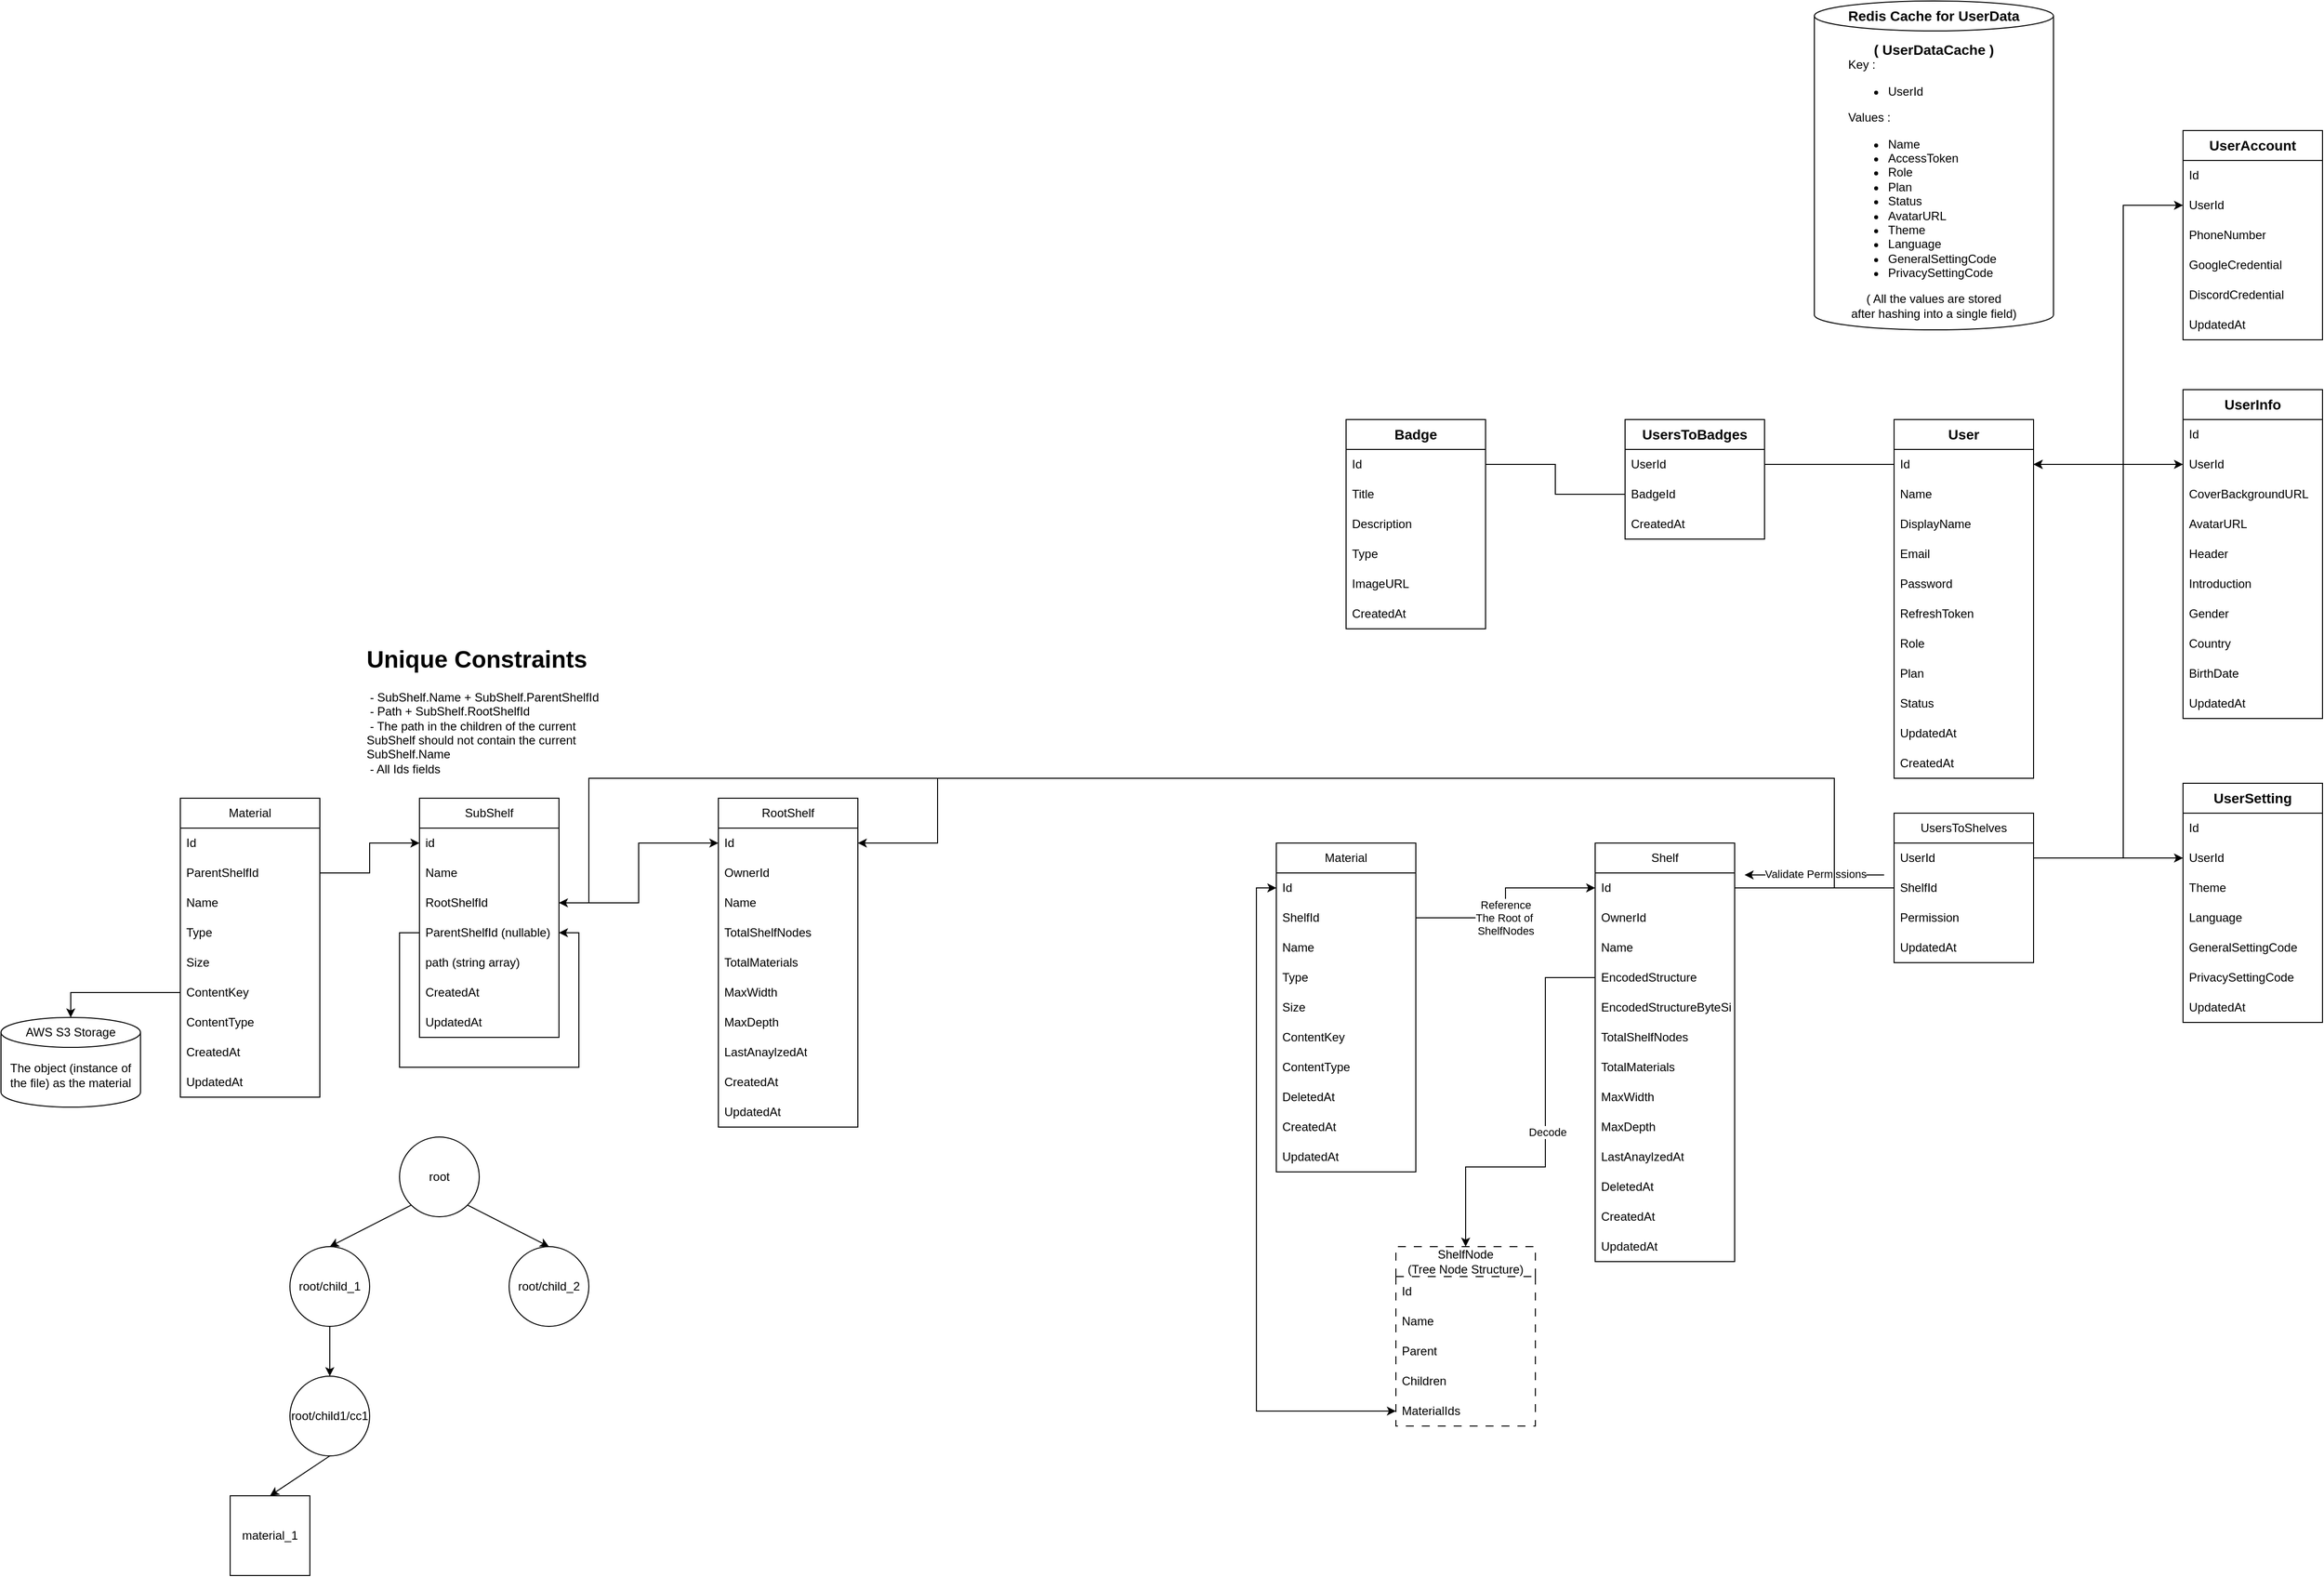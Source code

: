 <mxfile version="28.1.2">
  <diagram id="C5RBs43oDa-KdzZeNtuy" name="Page-1">
    <mxGraphModel dx="4304" dy="2204" grid="1" gridSize="10" guides="1" tooltips="1" connect="1" arrows="1" fold="1" page="1" pageScale="1" pageWidth="827" pageHeight="1169" math="0" shadow="0">
      <root>
        <mxCell id="WIyWlLk6GJQsqaUBKTNV-0" />
        <mxCell id="WIyWlLk6GJQsqaUBKTNV-1" parent="WIyWlLk6GJQsqaUBKTNV-0" />
        <mxCell id="gXKykK57GpOXSGGJXRrm-0" value="&lt;font style=&quot;font-size: 14px;&quot;&gt;&lt;b&gt;User&lt;/b&gt;&lt;/font&gt;" style="swimlane;fontStyle=0;childLayout=stackLayout;horizontal=1;startSize=30;horizontalStack=0;resizeParent=1;resizeParentMax=0;resizeLast=0;collapsible=1;marginBottom=0;whiteSpace=wrap;html=1;" parent="WIyWlLk6GJQsqaUBKTNV-1" vertex="1">
          <mxGeometry x="210" y="190" width="140" height="360" as="geometry" />
        </mxCell>
        <mxCell id="gXKykK57GpOXSGGJXRrm-1" value="Id" style="text;strokeColor=none;fillColor=none;align=left;verticalAlign=middle;spacingLeft=4;spacingRight=4;overflow=hidden;points=[[0,0.5],[1,0.5]];portConstraint=eastwest;rotatable=0;whiteSpace=wrap;html=1;" parent="gXKykK57GpOXSGGJXRrm-0" vertex="1">
          <mxGeometry y="30" width="140" height="30" as="geometry" />
        </mxCell>
        <mxCell id="gXKykK57GpOXSGGJXRrm-2" value="Name" style="text;strokeColor=none;fillColor=none;align=left;verticalAlign=middle;spacingLeft=4;spacingRight=4;overflow=hidden;points=[[0,0.5],[1,0.5]];portConstraint=eastwest;rotatable=0;whiteSpace=wrap;html=1;" parent="gXKykK57GpOXSGGJXRrm-0" vertex="1">
          <mxGeometry y="60" width="140" height="30" as="geometry" />
        </mxCell>
        <mxCell id="jzK4suqVrvKjF5M7Z0Q8-0" value="DisplayName" style="text;strokeColor=none;fillColor=none;align=left;verticalAlign=middle;spacingLeft=4;spacingRight=4;overflow=hidden;points=[[0,0.5],[1,0.5]];portConstraint=eastwest;rotatable=0;whiteSpace=wrap;html=1;" parent="gXKykK57GpOXSGGJXRrm-0" vertex="1">
          <mxGeometry y="90" width="140" height="30" as="geometry" />
        </mxCell>
        <mxCell id="gXKykK57GpOXSGGJXRrm-3" value="Email" style="text;strokeColor=none;fillColor=none;align=left;verticalAlign=middle;spacingLeft=4;spacingRight=4;overflow=hidden;points=[[0,0.5],[1,0.5]];portConstraint=eastwest;rotatable=0;whiteSpace=wrap;html=1;" parent="gXKykK57GpOXSGGJXRrm-0" vertex="1">
          <mxGeometry y="120" width="140" height="30" as="geometry" />
        </mxCell>
        <mxCell id="gXKykK57GpOXSGGJXRrm-4" value="Password" style="text;strokeColor=none;fillColor=none;align=left;verticalAlign=middle;spacingLeft=4;spacingRight=4;overflow=hidden;points=[[0,0.5],[1,0.5]];portConstraint=eastwest;rotatable=0;whiteSpace=wrap;html=1;" parent="gXKykK57GpOXSGGJXRrm-0" vertex="1">
          <mxGeometry y="150" width="140" height="30" as="geometry" />
        </mxCell>
        <mxCell id="SUGamme5ApvFtIGgJc1b-0" value="RefreshToken" style="text;strokeColor=none;fillColor=none;align=left;verticalAlign=middle;spacingLeft=4;spacingRight=4;overflow=hidden;points=[[0,0.5],[1,0.5]];portConstraint=eastwest;rotatable=0;whiteSpace=wrap;html=1;" parent="gXKykK57GpOXSGGJXRrm-0" vertex="1">
          <mxGeometry y="180" width="140" height="30" as="geometry" />
        </mxCell>
        <mxCell id="SUGamme5ApvFtIGgJc1b-12" value="Role" style="text;strokeColor=none;fillColor=none;align=left;verticalAlign=middle;spacingLeft=4;spacingRight=4;overflow=hidden;points=[[0,0.5],[1,0.5]];portConstraint=eastwest;rotatable=0;whiteSpace=wrap;html=1;" parent="gXKykK57GpOXSGGJXRrm-0" vertex="1">
          <mxGeometry y="210" width="140" height="30" as="geometry" />
        </mxCell>
        <mxCell id="SUGamme5ApvFtIGgJc1b-13" value="Plan" style="text;strokeColor=none;fillColor=none;align=left;verticalAlign=middle;spacingLeft=4;spacingRight=4;overflow=hidden;points=[[0,0.5],[1,0.5]];portConstraint=eastwest;rotatable=0;whiteSpace=wrap;html=1;" parent="gXKykK57GpOXSGGJXRrm-0" vertex="1">
          <mxGeometry y="240" width="140" height="30" as="geometry" />
        </mxCell>
        <mxCell id="SUGamme5ApvFtIGgJc1b-14" value="Status" style="text;strokeColor=none;fillColor=none;align=left;verticalAlign=middle;spacingLeft=4;spacingRight=4;overflow=hidden;points=[[0,0.5],[1,0.5]];portConstraint=eastwest;rotatable=0;whiteSpace=wrap;html=1;" parent="gXKykK57GpOXSGGJXRrm-0" vertex="1">
          <mxGeometry y="270" width="140" height="30" as="geometry" />
        </mxCell>
        <mxCell id="gXKykK57GpOXSGGJXRrm-5" value="UpdatedAt" style="text;strokeColor=none;fillColor=none;align=left;verticalAlign=middle;spacingLeft=4;spacingRight=4;overflow=hidden;points=[[0,0.5],[1,0.5]];portConstraint=eastwest;rotatable=0;whiteSpace=wrap;html=1;" parent="gXKykK57GpOXSGGJXRrm-0" vertex="1">
          <mxGeometry y="300" width="140" height="30" as="geometry" />
        </mxCell>
        <mxCell id="AjtrOQ-kxN4D3CepZSQn-0" value="CreatedAt" style="text;strokeColor=none;fillColor=none;align=left;verticalAlign=middle;spacingLeft=4;spacingRight=4;overflow=hidden;points=[[0,0.5],[1,0.5]];portConstraint=eastwest;rotatable=0;whiteSpace=wrap;html=1;" parent="gXKykK57GpOXSGGJXRrm-0" vertex="1">
          <mxGeometry y="330" width="140" height="30" as="geometry" />
        </mxCell>
        <mxCell id="SUGamme5ApvFtIGgJc1b-8" value="&lt;b&gt;&lt;font style=&quot;font-size: 14px;&quot;&gt;UserAccount&lt;/font&gt;&lt;/b&gt;" style="swimlane;fontStyle=0;childLayout=stackLayout;horizontal=1;startSize=30;horizontalStack=0;resizeParent=1;resizeParentMax=0;resizeLast=0;collapsible=1;marginBottom=0;whiteSpace=wrap;html=1;" parent="WIyWlLk6GJQsqaUBKTNV-1" vertex="1">
          <mxGeometry x="500" y="-100" width="140" height="210" as="geometry" />
        </mxCell>
        <mxCell id="SUGamme5ApvFtIGgJc1b-9" value="Id" style="text;strokeColor=none;fillColor=none;align=left;verticalAlign=middle;spacingLeft=4;spacingRight=4;overflow=hidden;points=[[0,0.5],[1,0.5]];portConstraint=eastwest;rotatable=0;whiteSpace=wrap;html=1;" parent="SUGamme5ApvFtIGgJc1b-8" vertex="1">
          <mxGeometry y="30" width="140" height="30" as="geometry" />
        </mxCell>
        <mxCell id="MphmNyZTqjA6cZseHDGg-2" value="UserId" style="text;strokeColor=none;fillColor=none;align=left;verticalAlign=middle;spacingLeft=4;spacingRight=4;overflow=hidden;points=[[0,0.5],[1,0.5]];portConstraint=eastwest;rotatable=0;whiteSpace=wrap;html=1;" parent="SUGamme5ApvFtIGgJc1b-8" vertex="1">
          <mxGeometry y="60" width="140" height="30" as="geometry" />
        </mxCell>
        <mxCell id="SUGamme5ApvFtIGgJc1b-10" value="PhoneNumber" style="text;strokeColor=none;fillColor=none;align=left;verticalAlign=middle;spacingLeft=4;spacingRight=4;overflow=hidden;points=[[0,0.5],[1,0.5]];portConstraint=eastwest;rotatable=0;whiteSpace=wrap;html=1;" parent="SUGamme5ApvFtIGgJc1b-8" vertex="1">
          <mxGeometry y="90" width="140" height="30" as="geometry" />
        </mxCell>
        <mxCell id="SUGamme5ApvFtIGgJc1b-11" value="GoogleCredential" style="text;strokeColor=none;fillColor=none;align=left;verticalAlign=middle;spacingLeft=4;spacingRight=4;overflow=hidden;points=[[0,0.5],[1,0.5]];portConstraint=eastwest;rotatable=0;whiteSpace=wrap;html=1;" parent="SUGamme5ApvFtIGgJc1b-8" vertex="1">
          <mxGeometry y="120" width="140" height="30" as="geometry" />
        </mxCell>
        <mxCell id="SUGamme5ApvFtIGgJc1b-15" value="DiscordCredential" style="text;strokeColor=none;fillColor=none;align=left;verticalAlign=middle;spacingLeft=4;spacingRight=4;overflow=hidden;points=[[0,0.5],[1,0.5]];portConstraint=eastwest;rotatable=0;whiteSpace=wrap;html=1;" parent="SUGamme5ApvFtIGgJc1b-8" vertex="1">
          <mxGeometry y="150" width="140" height="30" as="geometry" />
        </mxCell>
        <mxCell id="gdvJVKFvBVKHWLr_6Uvm-12" value="UpdatedAt" style="text;strokeColor=none;fillColor=none;align=left;verticalAlign=middle;spacingLeft=4;spacingRight=4;overflow=hidden;points=[[0,0.5],[1,0.5]];portConstraint=eastwest;rotatable=0;whiteSpace=wrap;html=1;" parent="SUGamme5ApvFtIGgJc1b-8" vertex="1">
          <mxGeometry y="180" width="140" height="30" as="geometry" />
        </mxCell>
        <mxCell id="SUGamme5ApvFtIGgJc1b-17" value="&lt;b&gt;&lt;font style=&quot;font-size: 14px;&quot;&gt;UserInfo&lt;/font&gt;&lt;/b&gt;" style="swimlane;fontStyle=0;childLayout=stackLayout;horizontal=1;startSize=30;horizontalStack=0;resizeParent=1;resizeParentMax=0;resizeLast=0;collapsible=1;marginBottom=0;whiteSpace=wrap;html=1;" parent="WIyWlLk6GJQsqaUBKTNV-1" vertex="1">
          <mxGeometry x="500" y="160" width="140" height="330" as="geometry" />
        </mxCell>
        <mxCell id="SUGamme5ApvFtIGgJc1b-18" value="Id" style="text;strokeColor=none;fillColor=none;align=left;verticalAlign=middle;spacingLeft=4;spacingRight=4;overflow=hidden;points=[[0,0.5],[1,0.5]];portConstraint=eastwest;rotatable=0;whiteSpace=wrap;html=1;" parent="SUGamme5ApvFtIGgJc1b-17" vertex="1">
          <mxGeometry y="30" width="140" height="30" as="geometry" />
        </mxCell>
        <mxCell id="MphmNyZTqjA6cZseHDGg-4" value="UserId" style="text;strokeColor=none;fillColor=none;align=left;verticalAlign=middle;spacingLeft=4;spacingRight=4;overflow=hidden;points=[[0,0.5],[1,0.5]];portConstraint=eastwest;rotatable=0;whiteSpace=wrap;html=1;" parent="SUGamme5ApvFtIGgJc1b-17" vertex="1">
          <mxGeometry y="60" width="140" height="30" as="geometry" />
        </mxCell>
        <mxCell id="SUGamme5ApvFtIGgJc1b-23" value="CoverBackgroundURL" style="text;strokeColor=none;fillColor=none;align=left;verticalAlign=middle;spacingLeft=4;spacingRight=4;overflow=hidden;points=[[0,0.5],[1,0.5]];portConstraint=eastwest;rotatable=0;whiteSpace=wrap;html=1;" parent="SUGamme5ApvFtIGgJc1b-17" vertex="1">
          <mxGeometry y="90" width="140" height="30" as="geometry" />
        </mxCell>
        <mxCell id="SUGamme5ApvFtIGgJc1b-19" value="AvatarURL" style="text;strokeColor=none;fillColor=none;align=left;verticalAlign=middle;spacingLeft=4;spacingRight=4;overflow=hidden;points=[[0,0.5],[1,0.5]];portConstraint=eastwest;rotatable=0;whiteSpace=wrap;html=1;" parent="SUGamme5ApvFtIGgJc1b-17" vertex="1">
          <mxGeometry y="120" width="140" height="30" as="geometry" />
        </mxCell>
        <mxCell id="SUGamme5ApvFtIGgJc1b-20" value="Header" style="text;strokeColor=none;fillColor=none;align=left;verticalAlign=middle;spacingLeft=4;spacingRight=4;overflow=hidden;points=[[0,0.5],[1,0.5]];portConstraint=eastwest;rotatable=0;whiteSpace=wrap;html=1;" parent="SUGamme5ApvFtIGgJc1b-17" vertex="1">
          <mxGeometry y="150" width="140" height="30" as="geometry" />
        </mxCell>
        <mxCell id="SUGamme5ApvFtIGgJc1b-21" value="Introduction" style="text;strokeColor=none;fillColor=none;align=left;verticalAlign=middle;spacingLeft=4;spacingRight=4;overflow=hidden;points=[[0,0.5],[1,0.5]];portConstraint=eastwest;rotatable=0;whiteSpace=wrap;html=1;" parent="SUGamme5ApvFtIGgJc1b-17" vertex="1">
          <mxGeometry y="180" width="140" height="30" as="geometry" />
        </mxCell>
        <mxCell id="gdvJVKFvBVKHWLr_6Uvm-0" value="Gender" style="text;strokeColor=none;fillColor=none;align=left;verticalAlign=middle;spacingLeft=4;spacingRight=4;overflow=hidden;points=[[0,0.5],[1,0.5]];portConstraint=eastwest;rotatable=0;whiteSpace=wrap;html=1;" parent="SUGamme5ApvFtIGgJc1b-17" vertex="1">
          <mxGeometry y="210" width="140" height="30" as="geometry" />
        </mxCell>
        <mxCell id="WCxhU1v67VNvn2EsGI_T-0" value="Country" style="text;strokeColor=none;fillColor=none;align=left;verticalAlign=middle;spacingLeft=4;spacingRight=4;overflow=hidden;points=[[0,0.5],[1,0.5]];portConstraint=eastwest;rotatable=0;whiteSpace=wrap;html=1;" parent="SUGamme5ApvFtIGgJc1b-17" vertex="1">
          <mxGeometry y="240" width="140" height="30" as="geometry" />
        </mxCell>
        <mxCell id="gdvJVKFvBVKHWLr_6Uvm-1" value="BirthDate" style="text;strokeColor=none;fillColor=none;align=left;verticalAlign=middle;spacingLeft=4;spacingRight=4;overflow=hidden;points=[[0,0.5],[1,0.5]];portConstraint=eastwest;rotatable=0;whiteSpace=wrap;html=1;" parent="SUGamme5ApvFtIGgJc1b-17" vertex="1">
          <mxGeometry y="270" width="140" height="30" as="geometry" />
        </mxCell>
        <mxCell id="gdvJVKFvBVKHWLr_6Uvm-13" value="UpdatedAt" style="text;strokeColor=none;fillColor=none;align=left;verticalAlign=middle;spacingLeft=4;spacingRight=4;overflow=hidden;points=[[0,0.5],[1,0.5]];portConstraint=eastwest;rotatable=0;whiteSpace=wrap;html=1;" parent="SUGamme5ApvFtIGgJc1b-17" vertex="1">
          <mxGeometry y="300" width="140" height="30" as="geometry" />
        </mxCell>
        <mxCell id="gdvJVKFvBVKHWLr_6Uvm-4" value="&lt;font style=&quot;font-size: 14px;&quot;&gt;&lt;b&gt;Badge&lt;/b&gt;&lt;/font&gt;" style="swimlane;fontStyle=0;childLayout=stackLayout;horizontal=1;startSize=30;horizontalStack=0;resizeParent=1;resizeParentMax=0;resizeLast=0;collapsible=1;marginBottom=0;whiteSpace=wrap;html=1;" parent="WIyWlLk6GJQsqaUBKTNV-1" vertex="1">
          <mxGeometry x="-340" y="190" width="140" height="210" as="geometry" />
        </mxCell>
        <mxCell id="gdvJVKFvBVKHWLr_6Uvm-5" value="Id" style="text;strokeColor=none;fillColor=none;align=left;verticalAlign=middle;spacingLeft=4;spacingRight=4;overflow=hidden;points=[[0,0.5],[1,0.5]];portConstraint=eastwest;rotatable=0;whiteSpace=wrap;html=1;" parent="gdvJVKFvBVKHWLr_6Uvm-4" vertex="1">
          <mxGeometry y="30" width="140" height="30" as="geometry" />
        </mxCell>
        <mxCell id="gdvJVKFvBVKHWLr_6Uvm-6" value="Title" style="text;strokeColor=none;fillColor=none;align=left;verticalAlign=middle;spacingLeft=4;spacingRight=4;overflow=hidden;points=[[0,0.5],[1,0.5]];portConstraint=eastwest;rotatable=0;whiteSpace=wrap;html=1;" parent="gdvJVKFvBVKHWLr_6Uvm-4" vertex="1">
          <mxGeometry y="60" width="140" height="30" as="geometry" />
        </mxCell>
        <mxCell id="gdvJVKFvBVKHWLr_6Uvm-7" value="Description" style="text;strokeColor=none;fillColor=none;align=left;verticalAlign=middle;spacingLeft=4;spacingRight=4;overflow=hidden;points=[[0,0.5],[1,0.5]];portConstraint=eastwest;rotatable=0;whiteSpace=wrap;html=1;" parent="gdvJVKFvBVKHWLr_6Uvm-4" vertex="1">
          <mxGeometry y="90" width="140" height="30" as="geometry" />
        </mxCell>
        <mxCell id="MphmNyZTqjA6cZseHDGg-1" value="Type" style="text;strokeColor=none;fillColor=none;align=left;verticalAlign=middle;spacingLeft=4;spacingRight=4;overflow=hidden;points=[[0,0.5],[1,0.5]];portConstraint=eastwest;rotatable=0;whiteSpace=wrap;html=1;" parent="gdvJVKFvBVKHWLr_6Uvm-4" vertex="1">
          <mxGeometry y="120" width="140" height="30" as="geometry" />
        </mxCell>
        <mxCell id="gdvJVKFvBVKHWLr_6Uvm-10" value="ImageURL" style="text;strokeColor=none;fillColor=none;align=left;verticalAlign=middle;spacingLeft=4;spacingRight=4;overflow=hidden;points=[[0,0.5],[1,0.5]];portConstraint=eastwest;rotatable=0;whiteSpace=wrap;html=1;" parent="gdvJVKFvBVKHWLr_6Uvm-4" vertex="1">
          <mxGeometry y="150" width="140" height="30" as="geometry" />
        </mxCell>
        <mxCell id="gdvJVKFvBVKHWLr_6Uvm-11" value="CreatedAt" style="text;strokeColor=none;fillColor=none;align=left;verticalAlign=middle;spacingLeft=4;spacingRight=4;overflow=hidden;points=[[0,0.5],[1,0.5]];portConstraint=eastwest;rotatable=0;whiteSpace=wrap;html=1;" parent="gdvJVKFvBVKHWLr_6Uvm-4" vertex="1">
          <mxGeometry y="180" width="140" height="30" as="geometry" />
        </mxCell>
        <mxCell id="gdvJVKFvBVKHWLr_6Uvm-15" value="&lt;font style=&quot;font-size: 14px;&quot;&gt;&lt;b&gt;UsersToBadges&lt;/b&gt;&lt;/font&gt;" style="swimlane;fontStyle=0;childLayout=stackLayout;horizontal=1;startSize=30;horizontalStack=0;resizeParent=1;resizeParentMax=0;resizeLast=0;collapsible=1;marginBottom=0;whiteSpace=wrap;html=1;" parent="WIyWlLk6GJQsqaUBKTNV-1" vertex="1">
          <mxGeometry x="-60" y="190" width="140" height="120" as="geometry" />
        </mxCell>
        <mxCell id="gdvJVKFvBVKHWLr_6Uvm-16" value="UserId" style="text;strokeColor=none;fillColor=none;align=left;verticalAlign=middle;spacingLeft=4;spacingRight=4;overflow=hidden;points=[[0,0.5],[1,0.5]];portConstraint=eastwest;rotatable=0;whiteSpace=wrap;html=1;" parent="gdvJVKFvBVKHWLr_6Uvm-15" vertex="1">
          <mxGeometry y="30" width="140" height="30" as="geometry" />
        </mxCell>
        <mxCell id="gdvJVKFvBVKHWLr_6Uvm-17" value="BadgeId" style="text;strokeColor=none;fillColor=none;align=left;verticalAlign=middle;spacingLeft=4;spacingRight=4;overflow=hidden;points=[[0,0.5],[1,0.5]];portConstraint=eastwest;rotatable=0;whiteSpace=wrap;html=1;" parent="gdvJVKFvBVKHWLr_6Uvm-15" vertex="1">
          <mxGeometry y="60" width="140" height="30" as="geometry" />
        </mxCell>
        <mxCell id="gdvJVKFvBVKHWLr_6Uvm-18" value="CreatedAt" style="text;strokeColor=none;fillColor=none;align=left;verticalAlign=middle;spacingLeft=4;spacingRight=4;overflow=hidden;points=[[0,0.5],[1,0.5]];portConstraint=eastwest;rotatable=0;whiteSpace=wrap;html=1;" parent="gdvJVKFvBVKHWLr_6Uvm-15" vertex="1">
          <mxGeometry y="90" width="140" height="30" as="geometry" />
        </mxCell>
        <mxCell id="gdvJVKFvBVKHWLr_6Uvm-21" value="" style="endArrow=none;html=1;rounded=0;entryX=0;entryY=0.5;entryDx=0;entryDy=0;exitX=1;exitY=0.5;exitDx=0;exitDy=0;" parent="WIyWlLk6GJQsqaUBKTNV-1" source="gdvJVKFvBVKHWLr_6Uvm-16" target="gXKykK57GpOXSGGJXRrm-1" edge="1">
          <mxGeometry width="50" height="50" relative="1" as="geometry">
            <mxPoint x="70" y="280" as="sourcePoint" />
            <mxPoint x="120" y="230" as="targetPoint" />
          </mxGeometry>
        </mxCell>
        <mxCell id="gdvJVKFvBVKHWLr_6Uvm-22" value="" style="endArrow=none;html=1;rounded=0;entryX=0;entryY=0.5;entryDx=0;entryDy=0;exitX=1;exitY=0.5;exitDx=0;exitDy=0;" parent="WIyWlLk6GJQsqaUBKTNV-1" source="gdvJVKFvBVKHWLr_6Uvm-5" target="gdvJVKFvBVKHWLr_6Uvm-17" edge="1">
          <mxGeometry width="50" height="50" relative="1" as="geometry">
            <mxPoint x="-150" y="240" as="sourcePoint" />
            <mxPoint x="-40" y="240" as="targetPoint" />
            <Array as="points">
              <mxPoint x="-130" y="235" />
              <mxPoint x="-130" y="265" />
            </Array>
          </mxGeometry>
        </mxCell>
        <mxCell id="gdvJVKFvBVKHWLr_6Uvm-23" value="&lt;b&gt;&lt;font style=&quot;font-size: 14px;&quot;&gt;UserSetting&lt;/font&gt;&lt;/b&gt;" style="swimlane;fontStyle=0;childLayout=stackLayout;horizontal=1;startSize=30;horizontalStack=0;resizeParent=1;resizeParentMax=0;resizeLast=0;collapsible=1;marginBottom=0;whiteSpace=wrap;html=1;" parent="WIyWlLk6GJQsqaUBKTNV-1" vertex="1">
          <mxGeometry x="500" y="555" width="140" height="240" as="geometry" />
        </mxCell>
        <mxCell id="gdvJVKFvBVKHWLr_6Uvm-24" value="Id" style="text;strokeColor=none;fillColor=none;align=left;verticalAlign=middle;spacingLeft=4;spacingRight=4;overflow=hidden;points=[[0,0.5],[1,0.5]];portConstraint=eastwest;rotatable=0;whiteSpace=wrap;html=1;" parent="gdvJVKFvBVKHWLr_6Uvm-23" vertex="1">
          <mxGeometry y="30" width="140" height="30" as="geometry" />
        </mxCell>
        <mxCell id="MphmNyZTqjA6cZseHDGg-5" value="UserId" style="text;strokeColor=none;fillColor=none;align=left;verticalAlign=middle;spacingLeft=4;spacingRight=4;overflow=hidden;points=[[0,0.5],[1,0.5]];portConstraint=eastwest;rotatable=0;whiteSpace=wrap;html=1;" parent="gdvJVKFvBVKHWLr_6Uvm-23" vertex="1">
          <mxGeometry y="60" width="140" height="30" as="geometry" />
        </mxCell>
        <mxCell id="gdvJVKFvBVKHWLr_6Uvm-25" value="Theme" style="text;strokeColor=none;fillColor=none;align=left;verticalAlign=middle;spacingLeft=4;spacingRight=4;overflow=hidden;points=[[0,0.5],[1,0.5]];portConstraint=eastwest;rotatable=0;whiteSpace=wrap;html=1;" parent="gdvJVKFvBVKHWLr_6Uvm-23" vertex="1">
          <mxGeometry y="90" width="140" height="30" as="geometry" />
        </mxCell>
        <mxCell id="gdvJVKFvBVKHWLr_6Uvm-26" value="Language" style="text;strokeColor=none;fillColor=none;align=left;verticalAlign=middle;spacingLeft=4;spacingRight=4;overflow=hidden;points=[[0,0.5],[1,0.5]];portConstraint=eastwest;rotatable=0;whiteSpace=wrap;html=1;" parent="gdvJVKFvBVKHWLr_6Uvm-23" vertex="1">
          <mxGeometry y="120" width="140" height="30" as="geometry" />
        </mxCell>
        <mxCell id="gdvJVKFvBVKHWLr_6Uvm-27" value="GeneralSettingCode" style="text;strokeColor=none;fillColor=none;align=left;verticalAlign=middle;spacingLeft=4;spacingRight=4;overflow=hidden;points=[[0,0.5],[1,0.5]];portConstraint=eastwest;rotatable=0;whiteSpace=wrap;html=1;" parent="gdvJVKFvBVKHWLr_6Uvm-23" vertex="1">
          <mxGeometry y="150" width="140" height="30" as="geometry" />
        </mxCell>
        <mxCell id="gdvJVKFvBVKHWLr_6Uvm-28" value="PrivacySettingCode" style="text;strokeColor=none;fillColor=none;align=left;verticalAlign=middle;spacingLeft=4;spacingRight=4;overflow=hidden;points=[[0,0.5],[1,0.5]];portConstraint=eastwest;rotatable=0;whiteSpace=wrap;html=1;" parent="gdvJVKFvBVKHWLr_6Uvm-23" vertex="1">
          <mxGeometry y="180" width="140" height="30" as="geometry" />
        </mxCell>
        <mxCell id="gdvJVKFvBVKHWLr_6Uvm-29" value="UpdatedAt" style="text;strokeColor=none;fillColor=none;align=left;verticalAlign=middle;spacingLeft=4;spacingRight=4;overflow=hidden;points=[[0,0.5],[1,0.5]];portConstraint=eastwest;rotatable=0;whiteSpace=wrap;html=1;" parent="gdvJVKFvBVKHWLr_6Uvm-23" vertex="1">
          <mxGeometry y="210" width="140" height="30" as="geometry" />
        </mxCell>
        <mxCell id="gdvJVKFvBVKHWLr_6Uvm-32" value="&lt;font style=&quot;font-size: 14px;&quot;&gt;&lt;b&gt;Redis Cache for UserData&lt;/b&gt;&lt;/font&gt;&lt;div&gt;&lt;span style=&quot;font-size: 14px;&quot;&gt;&lt;b&gt;&lt;br&gt;&lt;/b&gt;&lt;/span&gt;&lt;div&gt;&lt;span style=&quot;font-size: 14px;&quot;&gt;&lt;b&gt;( UserDataCache )&lt;/b&gt;&lt;/span&gt;&lt;div style=&quot;text-align: left;&quot;&gt;Key :&amp;nbsp;&lt;/div&gt;&lt;div style=&quot;text-align: left;&quot;&gt;&lt;ul&gt;&lt;li&gt;UserId&lt;/li&gt;&lt;/ul&gt;&lt;/div&gt;&lt;div style=&quot;text-align: left;&quot;&gt;Values :&amp;nbsp;&lt;/div&gt;&lt;div style=&quot;text-align: left;&quot;&gt;&lt;ul&gt;&lt;li&gt;Name&lt;/li&gt;&lt;li&gt;AccessToken&lt;/li&gt;&lt;li&gt;Role&lt;/li&gt;&lt;li&gt;Plan&lt;/li&gt;&lt;li&gt;Status&lt;/li&gt;&lt;li&gt;AvatarURL&lt;/li&gt;&lt;li&gt;Theme&lt;/li&gt;&lt;li&gt;Language&lt;/li&gt;&lt;li&gt;GeneralSettingCode&lt;/li&gt;&lt;li&gt;PrivacySettingCode&lt;/li&gt;&lt;/ul&gt;&lt;/div&gt;&lt;div&gt;( All the values are stored&lt;/div&gt;&lt;div&gt;after hashing into a single field)&lt;/div&gt;&lt;div&gt;&lt;br&gt;&lt;/div&gt;&lt;div&gt;&lt;br&gt;&lt;/div&gt;&lt;/div&gt;&lt;/div&gt;" style="shape=cylinder3;whiteSpace=wrap;html=1;boundedLbl=1;backgroundOutline=1;size=15;" parent="WIyWlLk6GJQsqaUBKTNV-1" vertex="1">
          <mxGeometry x="130" y="-230" width="240" height="330" as="geometry" />
        </mxCell>
        <mxCell id="Tfgsw5G4hOg_g2d2loLA-2" value="" style="endArrow=classic;startArrow=classic;html=1;rounded=0;entryX=0;entryY=0.5;entryDx=0;entryDy=0;exitX=1;exitY=0.5;exitDx=0;exitDy=0;" parent="WIyWlLk6GJQsqaUBKTNV-1" source="gXKykK57GpOXSGGJXRrm-1" target="MphmNyZTqjA6cZseHDGg-4" edge="1">
          <mxGeometry width="50" height="50" relative="1" as="geometry">
            <mxPoint x="340" y="250" as="sourcePoint" />
            <mxPoint x="390" y="200" as="targetPoint" />
          </mxGeometry>
        </mxCell>
        <mxCell id="Tfgsw5G4hOg_g2d2loLA-3" value="" style="endArrow=classic;startArrow=classic;html=1;rounded=0;entryX=0;entryY=0.5;entryDx=0;entryDy=0;exitX=1;exitY=0.5;exitDx=0;exitDy=0;" parent="WIyWlLk6GJQsqaUBKTNV-1" source="gXKykK57GpOXSGGJXRrm-1" target="MphmNyZTqjA6cZseHDGg-2" edge="1">
          <mxGeometry width="50" height="50" relative="1" as="geometry">
            <mxPoint x="340" y="250" as="sourcePoint" />
            <mxPoint x="390" y="200" as="targetPoint" />
            <Array as="points">
              <mxPoint x="440" y="235" />
              <mxPoint x="440" y="-25" />
            </Array>
          </mxGeometry>
        </mxCell>
        <mxCell id="Tfgsw5G4hOg_g2d2loLA-4" value="" style="endArrow=classic;startArrow=classic;html=1;rounded=0;exitX=1;exitY=0.5;exitDx=0;exitDy=0;entryX=0;entryY=0.5;entryDx=0;entryDy=0;" parent="WIyWlLk6GJQsqaUBKTNV-1" source="gXKykK57GpOXSGGJXRrm-1" target="MphmNyZTqjA6cZseHDGg-5" edge="1">
          <mxGeometry width="50" height="50" relative="1" as="geometry">
            <mxPoint x="390" y="390" as="sourcePoint" />
            <mxPoint x="480" y="640" as="targetPoint" />
            <Array as="points">
              <mxPoint x="440" y="235" />
              <mxPoint x="440" y="630" />
            </Array>
          </mxGeometry>
        </mxCell>
        <mxCell id="i1Yp-HHVqgOv-dtPNgx6-0" value="Shelf" style="swimlane;fontStyle=0;childLayout=stackLayout;horizontal=1;startSize=30;horizontalStack=0;resizeParent=1;resizeParentMax=0;resizeLast=0;collapsible=1;marginBottom=0;whiteSpace=wrap;html=1;" parent="WIyWlLk6GJQsqaUBKTNV-1" vertex="1">
          <mxGeometry x="-90" y="615" width="140" height="420" as="geometry" />
        </mxCell>
        <mxCell id="i1Yp-HHVqgOv-dtPNgx6-1" value="Id" style="text;strokeColor=none;fillColor=none;align=left;verticalAlign=middle;spacingLeft=4;spacingRight=4;overflow=hidden;points=[[0,0.5],[1,0.5]];portConstraint=eastwest;rotatable=0;whiteSpace=wrap;html=1;" parent="i1Yp-HHVqgOv-dtPNgx6-0" vertex="1">
          <mxGeometry y="30" width="140" height="30" as="geometry" />
        </mxCell>
        <mxCell id="i1Yp-HHVqgOv-dtPNgx6-2" value="OwnerId" style="text;strokeColor=none;fillColor=none;align=left;verticalAlign=middle;spacingLeft=4;spacingRight=4;overflow=hidden;points=[[0,0.5],[1,0.5]];portConstraint=eastwest;rotatable=0;whiteSpace=wrap;html=1;" parent="i1Yp-HHVqgOv-dtPNgx6-0" vertex="1">
          <mxGeometry y="60" width="140" height="30" as="geometry" />
        </mxCell>
        <mxCell id="i1Yp-HHVqgOv-dtPNgx6-3" value="Name" style="text;strokeColor=none;fillColor=none;align=left;verticalAlign=middle;spacingLeft=4;spacingRight=4;overflow=hidden;points=[[0,0.5],[1,0.5]];portConstraint=eastwest;rotatable=0;whiteSpace=wrap;html=1;" parent="i1Yp-HHVqgOv-dtPNgx6-0" vertex="1">
          <mxGeometry y="90" width="140" height="30" as="geometry" />
        </mxCell>
        <mxCell id="i1Yp-HHVqgOv-dtPNgx6-4" value="EncodedStructure" style="text;strokeColor=none;fillColor=none;align=left;verticalAlign=middle;spacingLeft=4;spacingRight=4;overflow=hidden;points=[[0,0.5],[1,0.5]];portConstraint=eastwest;rotatable=0;whiteSpace=wrap;html=1;" parent="i1Yp-HHVqgOv-dtPNgx6-0" vertex="1">
          <mxGeometry y="120" width="140" height="30" as="geometry" />
        </mxCell>
        <mxCell id="X1I3tZV_UNjkUpgvqWmr-2" value="EncodedStructureByteSize" style="text;strokeColor=none;fillColor=none;align=left;verticalAlign=middle;spacingLeft=4;spacingRight=4;overflow=hidden;points=[[0,0.5],[1,0.5]];portConstraint=eastwest;rotatable=0;whiteSpace=wrap;html=1;" vertex="1" parent="i1Yp-HHVqgOv-dtPNgx6-0">
          <mxGeometry y="150" width="140" height="30" as="geometry" />
        </mxCell>
        <mxCell id="X1I3tZV_UNjkUpgvqWmr-3" value="TotalShelfNodes" style="text;strokeColor=none;fillColor=none;align=left;verticalAlign=middle;spacingLeft=4;spacingRight=4;overflow=hidden;points=[[0,0.5],[1,0.5]];portConstraint=eastwest;rotatable=0;whiteSpace=wrap;html=1;" vertex="1" parent="i1Yp-HHVqgOv-dtPNgx6-0">
          <mxGeometry y="180" width="140" height="30" as="geometry" />
        </mxCell>
        <mxCell id="X1I3tZV_UNjkUpgvqWmr-4" value="TotalMaterials" style="text;strokeColor=none;fillColor=none;align=left;verticalAlign=middle;spacingLeft=4;spacingRight=4;overflow=hidden;points=[[0,0.5],[1,0.5]];portConstraint=eastwest;rotatable=0;whiteSpace=wrap;html=1;" vertex="1" parent="i1Yp-HHVqgOv-dtPNgx6-0">
          <mxGeometry y="210" width="140" height="30" as="geometry" />
        </mxCell>
        <mxCell id="X1I3tZV_UNjkUpgvqWmr-5" value="MaxWidth" style="text;strokeColor=none;fillColor=none;align=left;verticalAlign=middle;spacingLeft=4;spacingRight=4;overflow=hidden;points=[[0,0.5],[1,0.5]];portConstraint=eastwest;rotatable=0;whiteSpace=wrap;html=1;" vertex="1" parent="i1Yp-HHVqgOv-dtPNgx6-0">
          <mxGeometry y="240" width="140" height="30" as="geometry" />
        </mxCell>
        <mxCell id="X1I3tZV_UNjkUpgvqWmr-6" value="MaxDepth" style="text;strokeColor=none;fillColor=none;align=left;verticalAlign=middle;spacingLeft=4;spacingRight=4;overflow=hidden;points=[[0,0.5],[1,0.5]];portConstraint=eastwest;rotatable=0;whiteSpace=wrap;html=1;" vertex="1" parent="i1Yp-HHVqgOv-dtPNgx6-0">
          <mxGeometry y="270" width="140" height="30" as="geometry" />
        </mxCell>
        <mxCell id="X1I3tZV_UNjkUpgvqWmr-7" value="LastAnaylzedAt" style="text;strokeColor=none;fillColor=none;align=left;verticalAlign=middle;spacingLeft=4;spacingRight=4;overflow=hidden;points=[[0,0.5],[1,0.5]];portConstraint=eastwest;rotatable=0;whiteSpace=wrap;html=1;" vertex="1" parent="i1Yp-HHVqgOv-dtPNgx6-0">
          <mxGeometry y="300" width="140" height="30" as="geometry" />
        </mxCell>
        <mxCell id="X1I3tZV_UNjkUpgvqWmr-8" value="DeletedAt" style="text;strokeColor=none;fillColor=none;align=left;verticalAlign=middle;spacingLeft=4;spacingRight=4;overflow=hidden;points=[[0,0.5],[1,0.5]];portConstraint=eastwest;rotatable=0;whiteSpace=wrap;html=1;" vertex="1" parent="i1Yp-HHVqgOv-dtPNgx6-0">
          <mxGeometry y="330" width="140" height="30" as="geometry" />
        </mxCell>
        <mxCell id="i1Yp-HHVqgOv-dtPNgx6-5" value="CreatedAt" style="text;strokeColor=none;fillColor=none;align=left;verticalAlign=middle;spacingLeft=4;spacingRight=4;overflow=hidden;points=[[0,0.5],[1,0.5]];portConstraint=eastwest;rotatable=0;whiteSpace=wrap;html=1;" parent="i1Yp-HHVqgOv-dtPNgx6-0" vertex="1">
          <mxGeometry y="360" width="140" height="30" as="geometry" />
        </mxCell>
        <mxCell id="i1Yp-HHVqgOv-dtPNgx6-6" value="UpdatedAt" style="text;strokeColor=none;fillColor=none;align=left;verticalAlign=middle;spacingLeft=4;spacingRight=4;overflow=hidden;points=[[0,0.5],[1,0.5]];portConstraint=eastwest;rotatable=0;whiteSpace=wrap;html=1;" parent="i1Yp-HHVqgOv-dtPNgx6-0" vertex="1">
          <mxGeometry y="390" width="140" height="30" as="geometry" />
        </mxCell>
        <mxCell id="i1Yp-HHVqgOv-dtPNgx6-7" value="UsersToShelves" style="swimlane;fontStyle=0;childLayout=stackLayout;horizontal=1;startSize=30;horizontalStack=0;resizeParent=1;resizeParentMax=0;resizeLast=0;collapsible=1;marginBottom=0;whiteSpace=wrap;html=1;" parent="WIyWlLk6GJQsqaUBKTNV-1" vertex="1">
          <mxGeometry x="210" y="585" width="140" height="150" as="geometry" />
        </mxCell>
        <mxCell id="i1Yp-HHVqgOv-dtPNgx6-8" value="UserId" style="text;strokeColor=none;fillColor=none;align=left;verticalAlign=middle;spacingLeft=4;spacingRight=4;overflow=hidden;points=[[0,0.5],[1,0.5]];portConstraint=eastwest;rotatable=0;whiteSpace=wrap;html=1;" parent="i1Yp-HHVqgOv-dtPNgx6-7" vertex="1">
          <mxGeometry y="30" width="140" height="30" as="geometry" />
        </mxCell>
        <mxCell id="i1Yp-HHVqgOv-dtPNgx6-10" value="ShelfId" style="text;strokeColor=none;fillColor=none;align=left;verticalAlign=middle;spacingLeft=4;spacingRight=4;overflow=hidden;points=[[0,0.5],[1,0.5]];portConstraint=eastwest;rotatable=0;whiteSpace=wrap;html=1;" parent="i1Yp-HHVqgOv-dtPNgx6-7" vertex="1">
          <mxGeometry y="60" width="140" height="30" as="geometry" />
        </mxCell>
        <mxCell id="i1Yp-HHVqgOv-dtPNgx6-24" value="Permission" style="text;strokeColor=none;fillColor=none;align=left;verticalAlign=middle;spacingLeft=4;spacingRight=4;overflow=hidden;points=[[0,0.5],[1,0.5]];portConstraint=eastwest;rotatable=0;whiteSpace=wrap;html=1;" parent="i1Yp-HHVqgOv-dtPNgx6-7" vertex="1">
          <mxGeometry y="90" width="140" height="30" as="geometry" />
        </mxCell>
        <mxCell id="i1Yp-HHVqgOv-dtPNgx6-26" value="UpdatedAt" style="text;strokeColor=none;fillColor=none;align=left;verticalAlign=middle;spacingLeft=4;spacingRight=4;overflow=hidden;points=[[0,0.5],[1,0.5]];portConstraint=eastwest;rotatable=0;whiteSpace=wrap;html=1;" parent="i1Yp-HHVqgOv-dtPNgx6-7" vertex="1">
          <mxGeometry y="120" width="140" height="30" as="geometry" />
        </mxCell>
        <mxCell id="i1Yp-HHVqgOv-dtPNgx6-11" style="edgeStyle=orthogonalEdgeStyle;rounded=0;orthogonalLoop=1;jettySize=auto;html=1;entryX=0;entryY=0.5;entryDx=0;entryDy=0;endArrow=none;endFill=0;" parent="WIyWlLk6GJQsqaUBKTNV-1" source="i1Yp-HHVqgOv-dtPNgx6-1" target="i1Yp-HHVqgOv-dtPNgx6-10" edge="1">
          <mxGeometry relative="1" as="geometry" />
        </mxCell>
        <mxCell id="i1Yp-HHVqgOv-dtPNgx6-12" style="edgeStyle=orthogonalEdgeStyle;rounded=0;orthogonalLoop=1;jettySize=auto;html=1;entryX=0.5;entryY=0;entryDx=0;entryDy=0;" parent="WIyWlLk6GJQsqaUBKTNV-1" source="i1Yp-HHVqgOv-dtPNgx6-4" target="i1Yp-HHVqgOv-dtPNgx6-15" edge="1">
          <mxGeometry relative="1" as="geometry">
            <mxPoint x="225" y="930" as="targetPoint" />
            <Array as="points">
              <mxPoint x="-140" y="750" />
              <mxPoint x="-140" y="940" />
              <mxPoint x="-220" y="940" />
            </Array>
          </mxGeometry>
        </mxCell>
        <mxCell id="i1Yp-HHVqgOv-dtPNgx6-14" value="Decode" style="edgeLabel;html=1;align=center;verticalAlign=middle;resizable=0;points=[];" parent="i1Yp-HHVqgOv-dtPNgx6-12" vertex="1" connectable="0">
          <mxGeometry x="0.022" y="2" relative="1" as="geometry">
            <mxPoint as="offset" />
          </mxGeometry>
        </mxCell>
        <mxCell id="i1Yp-HHVqgOv-dtPNgx6-15" value="ShelfNode&lt;div&gt;(Tree Node&amp;nbsp;&lt;span style=&quot;background-color: transparent; color: light-dark(rgb(0, 0, 0), rgb(255, 255, 255));&quot;&gt;Structure&lt;/span&gt;&lt;span style=&quot;background-color: transparent; color: light-dark(rgb(0, 0, 0), rgb(255, 255, 255));&quot;&gt;)&lt;/span&gt;&lt;/div&gt;" style="swimlane;fontStyle=0;childLayout=stackLayout;horizontal=1;startSize=30;horizontalStack=0;resizeParent=1;resizeParentMax=0;resizeLast=0;collapsible=1;marginBottom=0;whiteSpace=wrap;html=1;fillStyle=auto;dashed=1;dashPattern=8 8;" parent="WIyWlLk6GJQsqaUBKTNV-1" vertex="1">
          <mxGeometry x="-290.0" y="1020" width="140" height="180" as="geometry" />
        </mxCell>
        <mxCell id="i1Yp-HHVqgOv-dtPNgx6-16" value="Id" style="text;strokeColor=none;fillColor=none;align=left;verticalAlign=middle;spacingLeft=4;spacingRight=4;overflow=hidden;points=[[0,0.5],[1,0.5]];portConstraint=eastwest;rotatable=0;whiteSpace=wrap;html=1;" parent="i1Yp-HHVqgOv-dtPNgx6-15" vertex="1">
          <mxGeometry y="30" width="140" height="30" as="geometry" />
        </mxCell>
        <mxCell id="i1Yp-HHVqgOv-dtPNgx6-17" value="Name" style="text;strokeColor=none;fillColor=none;align=left;verticalAlign=middle;spacingLeft=4;spacingRight=4;overflow=hidden;points=[[0,0.5],[1,0.5]];portConstraint=eastwest;rotatable=0;whiteSpace=wrap;html=1;" parent="i1Yp-HHVqgOv-dtPNgx6-15" vertex="1">
          <mxGeometry y="60" width="140" height="30" as="geometry" />
        </mxCell>
        <mxCell id="i1Yp-HHVqgOv-dtPNgx6-18" value="Parent" style="text;strokeColor=none;fillColor=none;align=left;verticalAlign=middle;spacingLeft=4;spacingRight=4;overflow=hidden;points=[[0,0.5],[1,0.5]];portConstraint=eastwest;rotatable=0;whiteSpace=wrap;html=1;" parent="i1Yp-HHVqgOv-dtPNgx6-15" vertex="1">
          <mxGeometry y="90" width="140" height="30" as="geometry" />
        </mxCell>
        <mxCell id="i1Yp-HHVqgOv-dtPNgx6-20" value="Children" style="text;strokeColor=none;fillColor=none;align=left;verticalAlign=middle;spacingLeft=4;spacingRight=4;overflow=hidden;points=[[0,0.5],[1,0.5]];portConstraint=eastwest;rotatable=0;whiteSpace=wrap;html=1;" parent="i1Yp-HHVqgOv-dtPNgx6-15" vertex="1">
          <mxGeometry y="120" width="140" height="30" as="geometry" />
        </mxCell>
        <mxCell id="i1Yp-HHVqgOv-dtPNgx6-21" value="MaterialIds" style="text;strokeColor=none;fillColor=none;align=left;verticalAlign=middle;spacingLeft=4;spacingRight=4;overflow=hidden;points=[[0,0.5],[1,0.5]];portConstraint=eastwest;rotatable=0;whiteSpace=wrap;html=1;" parent="i1Yp-HHVqgOv-dtPNgx6-15" vertex="1">
          <mxGeometry y="150" width="140" height="30" as="geometry" />
        </mxCell>
        <mxCell id="i1Yp-HHVqgOv-dtPNgx6-27" value="Material" style="swimlane;fontStyle=0;childLayout=stackLayout;horizontal=1;startSize=30;horizontalStack=0;resizeParent=1;resizeParentMax=0;resizeLast=0;collapsible=1;marginBottom=0;whiteSpace=wrap;html=1;" parent="WIyWlLk6GJQsqaUBKTNV-1" vertex="1">
          <mxGeometry x="-410" y="615" width="140" height="330" as="geometry" />
        </mxCell>
        <mxCell id="i1Yp-HHVqgOv-dtPNgx6-28" value="Id" style="text;strokeColor=none;fillColor=none;align=left;verticalAlign=middle;spacingLeft=4;spacingRight=4;overflow=hidden;points=[[0,0.5],[1,0.5]];portConstraint=eastwest;rotatable=0;whiteSpace=wrap;html=1;" parent="i1Yp-HHVqgOv-dtPNgx6-27" vertex="1">
          <mxGeometry y="30" width="140" height="30" as="geometry" />
        </mxCell>
        <mxCell id="QZPYvcMV-cQT9BYj9MLk-0" value="ShelfId" style="text;strokeColor=none;fillColor=none;align=left;verticalAlign=middle;spacingLeft=4;spacingRight=4;overflow=hidden;points=[[0,0.5],[1,0.5]];portConstraint=eastwest;rotatable=0;whiteSpace=wrap;html=1;" parent="i1Yp-HHVqgOv-dtPNgx6-27" vertex="1">
          <mxGeometry y="60" width="140" height="30" as="geometry" />
        </mxCell>
        <mxCell id="i1Yp-HHVqgOv-dtPNgx6-29" value="Name" style="text;strokeColor=none;fillColor=none;align=left;verticalAlign=middle;spacingLeft=4;spacingRight=4;overflow=hidden;points=[[0,0.5],[1,0.5]];portConstraint=eastwest;rotatable=0;whiteSpace=wrap;html=1;" parent="i1Yp-HHVqgOv-dtPNgx6-27" vertex="1">
          <mxGeometry y="90" width="140" height="30" as="geometry" />
        </mxCell>
        <mxCell id="X1I3tZV_UNjkUpgvqWmr-10" value="Type" style="text;strokeColor=none;fillColor=none;align=left;verticalAlign=middle;spacingLeft=4;spacingRight=4;overflow=hidden;points=[[0,0.5],[1,0.5]];portConstraint=eastwest;rotatable=0;whiteSpace=wrap;html=1;" vertex="1" parent="i1Yp-HHVqgOv-dtPNgx6-27">
          <mxGeometry y="120" width="140" height="30" as="geometry" />
        </mxCell>
        <mxCell id="X1I3tZV_UNjkUpgvqWmr-11" value="Size" style="text;strokeColor=none;fillColor=none;align=left;verticalAlign=middle;spacingLeft=4;spacingRight=4;overflow=hidden;points=[[0,0.5],[1,0.5]];portConstraint=eastwest;rotatable=0;whiteSpace=wrap;html=1;" vertex="1" parent="i1Yp-HHVqgOv-dtPNgx6-27">
          <mxGeometry y="150" width="140" height="30" as="geometry" />
        </mxCell>
        <mxCell id="i1Yp-HHVqgOv-dtPNgx6-30" value="ContentKey" style="text;strokeColor=none;fillColor=none;align=left;verticalAlign=middle;spacingLeft=4;spacingRight=4;overflow=hidden;points=[[0,0.5],[1,0.5]];portConstraint=eastwest;rotatable=0;whiteSpace=wrap;html=1;" parent="i1Yp-HHVqgOv-dtPNgx6-27" vertex="1">
          <mxGeometry y="180" width="140" height="30" as="geometry" />
        </mxCell>
        <mxCell id="i1Yp-HHVqgOv-dtPNgx6-37" value="ContentType" style="text;strokeColor=none;fillColor=none;align=left;verticalAlign=middle;spacingLeft=4;spacingRight=4;overflow=hidden;points=[[0,0.5],[1,0.5]];portConstraint=eastwest;rotatable=0;whiteSpace=wrap;html=1;" parent="i1Yp-HHVqgOv-dtPNgx6-27" vertex="1">
          <mxGeometry y="210" width="140" height="30" as="geometry" />
        </mxCell>
        <mxCell id="X1I3tZV_UNjkUpgvqWmr-12" value="DeletedAt" style="text;strokeColor=none;fillColor=none;align=left;verticalAlign=middle;spacingLeft=4;spacingRight=4;overflow=hidden;points=[[0,0.5],[1,0.5]];portConstraint=eastwest;rotatable=0;whiteSpace=wrap;html=1;" vertex="1" parent="i1Yp-HHVqgOv-dtPNgx6-27">
          <mxGeometry y="240" width="140" height="30" as="geometry" />
        </mxCell>
        <mxCell id="i1Yp-HHVqgOv-dtPNgx6-31" value="CreatedAt" style="text;strokeColor=none;fillColor=none;align=left;verticalAlign=middle;spacingLeft=4;spacingRight=4;overflow=hidden;points=[[0,0.5],[1,0.5]];portConstraint=eastwest;rotatable=0;whiteSpace=wrap;html=1;" parent="i1Yp-HHVqgOv-dtPNgx6-27" vertex="1">
          <mxGeometry y="270" width="140" height="30" as="geometry" />
        </mxCell>
        <mxCell id="i1Yp-HHVqgOv-dtPNgx6-32" value="UpdatedAt" style="text;strokeColor=none;fillColor=none;align=left;verticalAlign=middle;spacingLeft=4;spacingRight=4;overflow=hidden;points=[[0,0.5],[1,0.5]];portConstraint=eastwest;rotatable=0;whiteSpace=wrap;html=1;" parent="i1Yp-HHVqgOv-dtPNgx6-27" vertex="1">
          <mxGeometry y="300" width="140" height="30" as="geometry" />
        </mxCell>
        <mxCell id="i1Yp-HHVqgOv-dtPNgx6-36" style="edgeStyle=orthogonalEdgeStyle;rounded=0;orthogonalLoop=1;jettySize=auto;html=1;exitX=1;exitY=0.5;exitDx=0;exitDy=0;entryX=1;entryY=0.5;entryDx=0;entryDy=0;endArrow=none;endFill=0;" parent="WIyWlLk6GJQsqaUBKTNV-1" source="gXKykK57GpOXSGGJXRrm-1" target="i1Yp-HHVqgOv-dtPNgx6-8" edge="1">
          <mxGeometry relative="1" as="geometry">
            <Array as="points">
              <mxPoint x="440" y="235" />
              <mxPoint x="440" y="630" />
            </Array>
          </mxGeometry>
        </mxCell>
        <mxCell id="i1Yp-HHVqgOv-dtPNgx6-40" value="" style="endArrow=classic;html=1;rounded=0;" parent="WIyWlLk6GJQsqaUBKTNV-1" edge="1">
          <mxGeometry width="50" height="50" relative="1" as="geometry">
            <mxPoint x="200" y="647" as="sourcePoint" />
            <mxPoint x="60" y="647" as="targetPoint" />
          </mxGeometry>
        </mxCell>
        <mxCell id="i1Yp-HHVqgOv-dtPNgx6-41" value="Validate Permissions" style="edgeLabel;html=1;align=center;verticalAlign=middle;resizable=0;points=[];" parent="i1Yp-HHVqgOv-dtPNgx6-40" vertex="1" connectable="0">
          <mxGeometry x="-0.008" y="-1" relative="1" as="geometry">
            <mxPoint as="offset" />
          </mxGeometry>
        </mxCell>
        <mxCell id="i1Yp-HHVqgOv-dtPNgx6-42" style="edgeStyle=orthogonalEdgeStyle;rounded=0;orthogonalLoop=1;jettySize=auto;html=1;entryX=0;entryY=0.5;entryDx=0;entryDy=0;startArrow=classic;startFill=1;" parent="WIyWlLk6GJQsqaUBKTNV-1" source="i1Yp-HHVqgOv-dtPNgx6-21" target="i1Yp-HHVqgOv-dtPNgx6-28" edge="1">
          <mxGeometry relative="1" as="geometry" />
        </mxCell>
        <mxCell id="QZPYvcMV-cQT9BYj9MLk-3" value="" style="edgeStyle=orthogonalEdgeStyle;rounded=0;orthogonalLoop=1;jettySize=auto;html=1;entryX=0;entryY=0.5;entryDx=0;entryDy=0;endArrow=classic;endFill=1;" parent="WIyWlLk6GJQsqaUBKTNV-1" source="QZPYvcMV-cQT9BYj9MLk-0" target="i1Yp-HHVqgOv-dtPNgx6-1" edge="1">
          <mxGeometry relative="1" as="geometry" />
        </mxCell>
        <mxCell id="QZPYvcMV-cQT9BYj9MLk-4" value="Reference&lt;div&gt;The Root of&amp;nbsp;&lt;/div&gt;&lt;div&gt;ShelfNodes&lt;/div&gt;" style="edgeLabel;html=1;align=center;verticalAlign=middle;resizable=0;points=[];" parent="QZPYvcMV-cQT9BYj9MLk-3" vertex="1" connectable="0">
          <mxGeometry x="-0.147" relative="1" as="geometry">
            <mxPoint as="offset" />
          </mxGeometry>
        </mxCell>
        <mxCell id="X1I3tZV_UNjkUpgvqWmr-13" value="Material" style="swimlane;fontStyle=0;childLayout=stackLayout;horizontal=1;startSize=30;horizontalStack=0;resizeParent=1;resizeParentMax=0;resizeLast=0;collapsible=1;marginBottom=0;whiteSpace=wrap;html=1;" vertex="1" parent="WIyWlLk6GJQsqaUBKTNV-1">
          <mxGeometry x="-1510" y="570" width="140" height="300" as="geometry" />
        </mxCell>
        <mxCell id="X1I3tZV_UNjkUpgvqWmr-14" value="Id" style="text;strokeColor=none;fillColor=none;align=left;verticalAlign=middle;spacingLeft=4;spacingRight=4;overflow=hidden;points=[[0,0.5],[1,0.5]];portConstraint=eastwest;rotatable=0;whiteSpace=wrap;html=1;" vertex="1" parent="X1I3tZV_UNjkUpgvqWmr-13">
          <mxGeometry y="30" width="140" height="30" as="geometry" />
        </mxCell>
        <mxCell id="X1I3tZV_UNjkUpgvqWmr-52" value="ParentShelfId" style="text;strokeColor=none;fillColor=none;align=left;verticalAlign=middle;spacingLeft=4;spacingRight=4;overflow=hidden;points=[[0,0.5],[1,0.5]];portConstraint=eastwest;rotatable=0;whiteSpace=wrap;html=1;" vertex="1" parent="X1I3tZV_UNjkUpgvqWmr-13">
          <mxGeometry y="60" width="140" height="30" as="geometry" />
        </mxCell>
        <mxCell id="X1I3tZV_UNjkUpgvqWmr-16" value="Name" style="text;strokeColor=none;fillColor=none;align=left;verticalAlign=middle;spacingLeft=4;spacingRight=4;overflow=hidden;points=[[0,0.5],[1,0.5]];portConstraint=eastwest;rotatable=0;whiteSpace=wrap;html=1;" vertex="1" parent="X1I3tZV_UNjkUpgvqWmr-13">
          <mxGeometry y="90" width="140" height="30" as="geometry" />
        </mxCell>
        <mxCell id="X1I3tZV_UNjkUpgvqWmr-17" value="Type" style="text;strokeColor=none;fillColor=none;align=left;verticalAlign=middle;spacingLeft=4;spacingRight=4;overflow=hidden;points=[[0,0.5],[1,0.5]];portConstraint=eastwest;rotatable=0;whiteSpace=wrap;html=1;" vertex="1" parent="X1I3tZV_UNjkUpgvqWmr-13">
          <mxGeometry y="120" width="140" height="30" as="geometry" />
        </mxCell>
        <mxCell id="X1I3tZV_UNjkUpgvqWmr-18" value="Size" style="text;strokeColor=none;fillColor=none;align=left;verticalAlign=middle;spacingLeft=4;spacingRight=4;overflow=hidden;points=[[0,0.5],[1,0.5]];portConstraint=eastwest;rotatable=0;whiteSpace=wrap;html=1;" vertex="1" parent="X1I3tZV_UNjkUpgvqWmr-13">
          <mxGeometry y="150" width="140" height="30" as="geometry" />
        </mxCell>
        <mxCell id="X1I3tZV_UNjkUpgvqWmr-19" value="ContentKey" style="text;strokeColor=none;fillColor=none;align=left;verticalAlign=middle;spacingLeft=4;spacingRight=4;overflow=hidden;points=[[0,0.5],[1,0.5]];portConstraint=eastwest;rotatable=0;whiteSpace=wrap;html=1;" vertex="1" parent="X1I3tZV_UNjkUpgvqWmr-13">
          <mxGeometry y="180" width="140" height="30" as="geometry" />
        </mxCell>
        <mxCell id="X1I3tZV_UNjkUpgvqWmr-20" value="ContentType" style="text;strokeColor=none;fillColor=none;align=left;verticalAlign=middle;spacingLeft=4;spacingRight=4;overflow=hidden;points=[[0,0.5],[1,0.5]];portConstraint=eastwest;rotatable=0;whiteSpace=wrap;html=1;" vertex="1" parent="X1I3tZV_UNjkUpgvqWmr-13">
          <mxGeometry y="210" width="140" height="30" as="geometry" />
        </mxCell>
        <mxCell id="X1I3tZV_UNjkUpgvqWmr-22" value="CreatedAt" style="text;strokeColor=none;fillColor=none;align=left;verticalAlign=middle;spacingLeft=4;spacingRight=4;overflow=hidden;points=[[0,0.5],[1,0.5]];portConstraint=eastwest;rotatable=0;whiteSpace=wrap;html=1;" vertex="1" parent="X1I3tZV_UNjkUpgvqWmr-13">
          <mxGeometry y="240" width="140" height="30" as="geometry" />
        </mxCell>
        <mxCell id="X1I3tZV_UNjkUpgvqWmr-23" value="UpdatedAt" style="text;strokeColor=none;fillColor=none;align=left;verticalAlign=middle;spacingLeft=4;spacingRight=4;overflow=hidden;points=[[0,0.5],[1,0.5]];portConstraint=eastwest;rotatable=0;whiteSpace=wrap;html=1;" vertex="1" parent="X1I3tZV_UNjkUpgvqWmr-13">
          <mxGeometry y="270" width="140" height="30" as="geometry" />
        </mxCell>
        <mxCell id="X1I3tZV_UNjkUpgvqWmr-24" value="RootShelf" style="swimlane;fontStyle=0;childLayout=stackLayout;horizontal=1;startSize=30;horizontalStack=0;resizeParent=1;resizeParentMax=0;resizeLast=0;collapsible=1;marginBottom=0;whiteSpace=wrap;html=1;" vertex="1" parent="WIyWlLk6GJQsqaUBKTNV-1">
          <mxGeometry x="-970" y="570" width="140" height="330" as="geometry" />
        </mxCell>
        <mxCell id="X1I3tZV_UNjkUpgvqWmr-25" value="Id" style="text;strokeColor=none;fillColor=none;align=left;verticalAlign=middle;spacingLeft=4;spacingRight=4;overflow=hidden;points=[[0,0.5],[1,0.5]];portConstraint=eastwest;rotatable=0;whiteSpace=wrap;html=1;" vertex="1" parent="X1I3tZV_UNjkUpgvqWmr-24">
          <mxGeometry y="30" width="140" height="30" as="geometry" />
        </mxCell>
        <mxCell id="X1I3tZV_UNjkUpgvqWmr-26" value="OwnerId" style="text;strokeColor=none;fillColor=none;align=left;verticalAlign=middle;spacingLeft=4;spacingRight=4;overflow=hidden;points=[[0,0.5],[1,0.5]];portConstraint=eastwest;rotatable=0;whiteSpace=wrap;html=1;" vertex="1" parent="X1I3tZV_UNjkUpgvqWmr-24">
          <mxGeometry y="60" width="140" height="30" as="geometry" />
        </mxCell>
        <mxCell id="X1I3tZV_UNjkUpgvqWmr-27" value="Name" style="text;strokeColor=none;fillColor=none;align=left;verticalAlign=middle;spacingLeft=4;spacingRight=4;overflow=hidden;points=[[0,0.5],[1,0.5]];portConstraint=eastwest;rotatable=0;whiteSpace=wrap;html=1;" vertex="1" parent="X1I3tZV_UNjkUpgvqWmr-24">
          <mxGeometry y="90" width="140" height="30" as="geometry" />
        </mxCell>
        <mxCell id="X1I3tZV_UNjkUpgvqWmr-30" value="TotalShelfNodes" style="text;strokeColor=none;fillColor=none;align=left;verticalAlign=middle;spacingLeft=4;spacingRight=4;overflow=hidden;points=[[0,0.5],[1,0.5]];portConstraint=eastwest;rotatable=0;whiteSpace=wrap;html=1;" vertex="1" parent="X1I3tZV_UNjkUpgvqWmr-24">
          <mxGeometry y="120" width="140" height="30" as="geometry" />
        </mxCell>
        <mxCell id="X1I3tZV_UNjkUpgvqWmr-31" value="TotalMaterials" style="text;strokeColor=none;fillColor=none;align=left;verticalAlign=middle;spacingLeft=4;spacingRight=4;overflow=hidden;points=[[0,0.5],[1,0.5]];portConstraint=eastwest;rotatable=0;whiteSpace=wrap;html=1;" vertex="1" parent="X1I3tZV_UNjkUpgvqWmr-24">
          <mxGeometry y="150" width="140" height="30" as="geometry" />
        </mxCell>
        <mxCell id="X1I3tZV_UNjkUpgvqWmr-32" value="MaxWidth" style="text;strokeColor=none;fillColor=none;align=left;verticalAlign=middle;spacingLeft=4;spacingRight=4;overflow=hidden;points=[[0,0.5],[1,0.5]];portConstraint=eastwest;rotatable=0;whiteSpace=wrap;html=1;" vertex="1" parent="X1I3tZV_UNjkUpgvqWmr-24">
          <mxGeometry y="180" width="140" height="30" as="geometry" />
        </mxCell>
        <mxCell id="X1I3tZV_UNjkUpgvqWmr-33" value="MaxDepth" style="text;strokeColor=none;fillColor=none;align=left;verticalAlign=middle;spacingLeft=4;spacingRight=4;overflow=hidden;points=[[0,0.5],[1,0.5]];portConstraint=eastwest;rotatable=0;whiteSpace=wrap;html=1;" vertex="1" parent="X1I3tZV_UNjkUpgvqWmr-24">
          <mxGeometry y="210" width="140" height="30" as="geometry" />
        </mxCell>
        <mxCell id="X1I3tZV_UNjkUpgvqWmr-34" value="LastAnaylzedAt" style="text;strokeColor=none;fillColor=none;align=left;verticalAlign=middle;spacingLeft=4;spacingRight=4;overflow=hidden;points=[[0,0.5],[1,0.5]];portConstraint=eastwest;rotatable=0;whiteSpace=wrap;html=1;" vertex="1" parent="X1I3tZV_UNjkUpgvqWmr-24">
          <mxGeometry y="240" width="140" height="30" as="geometry" />
        </mxCell>
        <mxCell id="X1I3tZV_UNjkUpgvqWmr-36" value="CreatedAt" style="text;strokeColor=none;fillColor=none;align=left;verticalAlign=middle;spacingLeft=4;spacingRight=4;overflow=hidden;points=[[0,0.5],[1,0.5]];portConstraint=eastwest;rotatable=0;whiteSpace=wrap;html=1;" vertex="1" parent="X1I3tZV_UNjkUpgvqWmr-24">
          <mxGeometry y="270" width="140" height="30" as="geometry" />
        </mxCell>
        <mxCell id="X1I3tZV_UNjkUpgvqWmr-37" value="UpdatedAt" style="text;strokeColor=none;fillColor=none;align=left;verticalAlign=middle;spacingLeft=4;spacingRight=4;overflow=hidden;points=[[0,0.5],[1,0.5]];portConstraint=eastwest;rotatable=0;whiteSpace=wrap;html=1;" vertex="1" parent="X1I3tZV_UNjkUpgvqWmr-24">
          <mxGeometry y="300" width="140" height="30" as="geometry" />
        </mxCell>
        <mxCell id="X1I3tZV_UNjkUpgvqWmr-38" value="SubShelf" style="swimlane;fontStyle=0;childLayout=stackLayout;horizontal=1;startSize=30;horizontalStack=0;resizeParent=1;resizeParentMax=0;resizeLast=0;collapsible=1;marginBottom=0;whiteSpace=wrap;html=1;" vertex="1" parent="WIyWlLk6GJQsqaUBKTNV-1">
          <mxGeometry x="-1270" y="570" width="140" height="240" as="geometry" />
        </mxCell>
        <mxCell id="X1I3tZV_UNjkUpgvqWmr-39" value="id" style="text;strokeColor=none;fillColor=none;align=left;verticalAlign=middle;spacingLeft=4;spacingRight=4;overflow=hidden;points=[[0,0.5],[1,0.5]];portConstraint=eastwest;rotatable=0;whiteSpace=wrap;html=1;" vertex="1" parent="X1I3tZV_UNjkUpgvqWmr-38">
          <mxGeometry y="30" width="140" height="30" as="geometry" />
        </mxCell>
        <mxCell id="X1I3tZV_UNjkUpgvqWmr-93" value="Name" style="text;strokeColor=none;fillColor=none;align=left;verticalAlign=middle;spacingLeft=4;spacingRight=4;overflow=hidden;points=[[0,0.5],[1,0.5]];portConstraint=eastwest;rotatable=0;whiteSpace=wrap;html=1;" vertex="1" parent="X1I3tZV_UNjkUpgvqWmr-38">
          <mxGeometry y="60" width="140" height="30" as="geometry" />
        </mxCell>
        <mxCell id="X1I3tZV_UNjkUpgvqWmr-57" value="RootShelfId" style="text;strokeColor=none;fillColor=none;align=left;verticalAlign=middle;spacingLeft=4;spacingRight=4;overflow=hidden;points=[[0,0.5],[1,0.5]];portConstraint=eastwest;rotatable=0;whiteSpace=wrap;html=1;" vertex="1" parent="X1I3tZV_UNjkUpgvqWmr-38">
          <mxGeometry y="90" width="140" height="30" as="geometry" />
        </mxCell>
        <mxCell id="X1I3tZV_UNjkUpgvqWmr-60" style="edgeStyle=orthogonalEdgeStyle;rounded=0;orthogonalLoop=1;jettySize=auto;html=1;entryX=1;entryY=0.5;entryDx=0;entryDy=0;exitX=0;exitY=0.5;exitDx=0;exitDy=0;" edge="1" parent="X1I3tZV_UNjkUpgvqWmr-38" source="X1I3tZV_UNjkUpgvqWmr-40" target="X1I3tZV_UNjkUpgvqWmr-40">
          <mxGeometry relative="1" as="geometry">
            <mxPoint x="140" y="105" as="targetPoint" />
            <Array as="points">
              <mxPoint x="-20" y="135" />
              <mxPoint x="-20" y="270" />
              <mxPoint x="160" y="270" />
              <mxPoint x="160" y="135" />
            </Array>
          </mxGeometry>
        </mxCell>
        <mxCell id="X1I3tZV_UNjkUpgvqWmr-40" value="ParentShelfId (nullable)" style="text;strokeColor=none;fillColor=none;align=left;verticalAlign=middle;spacingLeft=4;spacingRight=4;overflow=hidden;points=[[0,0.5],[1,0.5]];portConstraint=eastwest;rotatable=0;whiteSpace=wrap;html=1;" vertex="1" parent="X1I3tZV_UNjkUpgvqWmr-38">
          <mxGeometry y="120" width="140" height="30" as="geometry" />
        </mxCell>
        <mxCell id="X1I3tZV_UNjkUpgvqWmr-61" value="path (string array)" style="text;strokeColor=none;fillColor=none;align=left;verticalAlign=middle;spacingLeft=4;spacingRight=4;overflow=hidden;points=[[0,0.5],[1,0.5]];portConstraint=eastwest;rotatable=0;whiteSpace=wrap;html=1;" vertex="1" parent="X1I3tZV_UNjkUpgvqWmr-38">
          <mxGeometry y="150" width="140" height="30" as="geometry" />
        </mxCell>
        <mxCell id="X1I3tZV_UNjkUpgvqWmr-50" value="CreatedAt" style="text;strokeColor=none;fillColor=none;align=left;verticalAlign=middle;spacingLeft=4;spacingRight=4;overflow=hidden;points=[[0,0.5],[1,0.5]];portConstraint=eastwest;rotatable=0;whiteSpace=wrap;html=1;" vertex="1" parent="X1I3tZV_UNjkUpgvqWmr-38">
          <mxGeometry y="180" width="140" height="30" as="geometry" />
        </mxCell>
        <mxCell id="X1I3tZV_UNjkUpgvqWmr-51" value="UpdatedAt" style="text;strokeColor=none;fillColor=none;align=left;verticalAlign=middle;spacingLeft=4;spacingRight=4;overflow=hidden;points=[[0,0.5],[1,0.5]];portConstraint=eastwest;rotatable=0;whiteSpace=wrap;html=1;" vertex="1" parent="X1I3tZV_UNjkUpgvqWmr-38">
          <mxGeometry y="210" width="140" height="30" as="geometry" />
        </mxCell>
        <mxCell id="X1I3tZV_UNjkUpgvqWmr-59" style="edgeStyle=orthogonalEdgeStyle;rounded=0;orthogonalLoop=1;jettySize=auto;html=1;entryX=0;entryY=0.5;entryDx=0;entryDy=0;" edge="1" parent="WIyWlLk6GJQsqaUBKTNV-1" source="X1I3tZV_UNjkUpgvqWmr-57" target="X1I3tZV_UNjkUpgvqWmr-25">
          <mxGeometry relative="1" as="geometry" />
        </mxCell>
        <mxCell id="X1I3tZV_UNjkUpgvqWmr-63" style="edgeStyle=orthogonalEdgeStyle;rounded=0;orthogonalLoop=1;jettySize=auto;html=1;entryX=0;entryY=0.5;entryDx=0;entryDy=0;" edge="1" parent="WIyWlLk6GJQsqaUBKTNV-1" source="X1I3tZV_UNjkUpgvqWmr-52" target="X1I3tZV_UNjkUpgvqWmr-39">
          <mxGeometry relative="1" as="geometry" />
        </mxCell>
        <mxCell id="X1I3tZV_UNjkUpgvqWmr-64" value="root" style="ellipse;whiteSpace=wrap;html=1;aspect=fixed;" vertex="1" parent="WIyWlLk6GJQsqaUBKTNV-1">
          <mxGeometry x="-1290" y="910" width="80" height="80" as="geometry" />
        </mxCell>
        <mxCell id="X1I3tZV_UNjkUpgvqWmr-67" value="root/child_2" style="ellipse;whiteSpace=wrap;html=1;aspect=fixed;" vertex="1" parent="WIyWlLk6GJQsqaUBKTNV-1">
          <mxGeometry x="-1180" y="1020" width="80" height="80" as="geometry" />
        </mxCell>
        <mxCell id="X1I3tZV_UNjkUpgvqWmr-88" style="edgeStyle=orthogonalEdgeStyle;rounded=0;orthogonalLoop=1;jettySize=auto;html=1;entryX=0.5;entryY=0;entryDx=0;entryDy=0;" edge="1" parent="WIyWlLk6GJQsqaUBKTNV-1" source="X1I3tZV_UNjkUpgvqWmr-68" target="X1I3tZV_UNjkUpgvqWmr-83">
          <mxGeometry relative="1" as="geometry" />
        </mxCell>
        <mxCell id="X1I3tZV_UNjkUpgvqWmr-68" value="root/child_1" style="ellipse;whiteSpace=wrap;html=1;aspect=fixed;" vertex="1" parent="WIyWlLk6GJQsqaUBKTNV-1">
          <mxGeometry x="-1400" y="1020" width="80" height="80" as="geometry" />
        </mxCell>
        <mxCell id="X1I3tZV_UNjkUpgvqWmr-83" value="root/child1/cc1" style="ellipse;whiteSpace=wrap;html=1;aspect=fixed;" vertex="1" parent="WIyWlLk6GJQsqaUBKTNV-1">
          <mxGeometry x="-1400" y="1150" width="80" height="80" as="geometry" />
        </mxCell>
        <mxCell id="X1I3tZV_UNjkUpgvqWmr-86" value="" style="endArrow=classic;html=1;rounded=0;entryX=0.5;entryY=0;entryDx=0;entryDy=0;exitX=0;exitY=1;exitDx=0;exitDy=0;" edge="1" parent="WIyWlLk6GJQsqaUBKTNV-1" source="X1I3tZV_UNjkUpgvqWmr-64" target="X1I3tZV_UNjkUpgvqWmr-68">
          <mxGeometry width="50" height="50" relative="1" as="geometry">
            <mxPoint x="-1150" y="1160" as="sourcePoint" />
            <mxPoint x="-1100" y="1110" as="targetPoint" />
          </mxGeometry>
        </mxCell>
        <mxCell id="X1I3tZV_UNjkUpgvqWmr-87" value="" style="endArrow=classic;html=1;rounded=0;entryX=0.5;entryY=0;entryDx=0;entryDy=0;exitX=1;exitY=1;exitDx=0;exitDy=0;" edge="1" parent="WIyWlLk6GJQsqaUBKTNV-1" source="X1I3tZV_UNjkUpgvqWmr-64" target="X1I3tZV_UNjkUpgvqWmr-67">
          <mxGeometry width="50" height="50" relative="1" as="geometry">
            <mxPoint x="-1158" y="1040" as="sourcePoint" />
            <mxPoint x="-1240" y="1082" as="targetPoint" />
          </mxGeometry>
        </mxCell>
        <mxCell id="X1I3tZV_UNjkUpgvqWmr-89" value="material_1" style="whiteSpace=wrap;html=1;aspect=fixed;" vertex="1" parent="WIyWlLk6GJQsqaUBKTNV-1">
          <mxGeometry x="-1460" y="1270" width="80" height="80" as="geometry" />
        </mxCell>
        <mxCell id="X1I3tZV_UNjkUpgvqWmr-91" value="" style="endArrow=classic;html=1;rounded=0;exitX=0.5;exitY=1;exitDx=0;exitDy=0;entryX=0.5;entryY=0;entryDx=0;entryDy=0;" edge="1" parent="WIyWlLk6GJQsqaUBKTNV-1" source="X1I3tZV_UNjkUpgvqWmr-83" target="X1I3tZV_UNjkUpgvqWmr-89">
          <mxGeometry width="50" height="50" relative="1" as="geometry">
            <mxPoint x="-1240" y="1240" as="sourcePoint" />
            <mxPoint x="-1190" y="1190" as="targetPoint" />
          </mxGeometry>
        </mxCell>
        <mxCell id="X1I3tZV_UNjkUpgvqWmr-96" value="&lt;h1 style=&quot;margin-top: 0px;&quot;&gt;Unique Constraints&lt;/h1&gt;&lt;div&gt;&amp;nbsp;- SubShelf.Name + SubShelf.ParentShelfId&lt;/div&gt;&lt;div&gt;&amp;nbsp;- Path + SubShelf.RootShelfId&lt;/div&gt;&lt;div&gt;&amp;nbsp;- The path in the children of the current&amp;nbsp; SubShelf should not contain the current SubShelf.Name&lt;/div&gt;&lt;div&gt;&amp;nbsp;- All Ids fields&lt;/div&gt;" style="text;html=1;whiteSpace=wrap;overflow=hidden;rounded=0;" vertex="1" parent="WIyWlLk6GJQsqaUBKTNV-1">
          <mxGeometry x="-1325" y="410" width="250" height="145" as="geometry" />
        </mxCell>
        <mxCell id="X1I3tZV_UNjkUpgvqWmr-97" value="The object (instance of the file) as the material" style="shape=cylinder3;whiteSpace=wrap;html=1;boundedLbl=1;backgroundOutline=1;size=15;" vertex="1" parent="WIyWlLk6GJQsqaUBKTNV-1">
          <mxGeometry x="-1690" y="790" width="140" height="90" as="geometry" />
        </mxCell>
        <mxCell id="X1I3tZV_UNjkUpgvqWmr-98" value="AWS S3 Storage" style="text;html=1;align=center;verticalAlign=middle;whiteSpace=wrap;rounded=0;" vertex="1" parent="WIyWlLk6GJQsqaUBKTNV-1">
          <mxGeometry x="-1670" y="790" width="100" height="30" as="geometry" />
        </mxCell>
        <mxCell id="X1I3tZV_UNjkUpgvqWmr-99" style="edgeStyle=orthogonalEdgeStyle;rounded=0;orthogonalLoop=1;jettySize=auto;html=1;entryX=0.5;entryY=0;entryDx=0;entryDy=0;" edge="1" parent="WIyWlLk6GJQsqaUBKTNV-1" source="X1I3tZV_UNjkUpgvqWmr-19" target="X1I3tZV_UNjkUpgvqWmr-98">
          <mxGeometry relative="1" as="geometry" />
        </mxCell>
        <mxCell id="X1I3tZV_UNjkUpgvqWmr-100" style="edgeStyle=orthogonalEdgeStyle;rounded=0;orthogonalLoop=1;jettySize=auto;html=1;entryX=1;entryY=0.5;entryDx=0;entryDy=0;exitX=0;exitY=0.5;exitDx=0;exitDy=0;" edge="1" parent="WIyWlLk6GJQsqaUBKTNV-1" source="i1Yp-HHVqgOv-dtPNgx6-10" target="X1I3tZV_UNjkUpgvqWmr-25">
          <mxGeometry relative="1" as="geometry">
            <Array as="points">
              <mxPoint x="150" y="660" />
              <mxPoint x="150" y="550" />
              <mxPoint x="-750" y="550" />
              <mxPoint x="-750" y="615" />
            </Array>
          </mxGeometry>
        </mxCell>
        <mxCell id="X1I3tZV_UNjkUpgvqWmr-101" style="edgeStyle=orthogonalEdgeStyle;rounded=0;orthogonalLoop=1;jettySize=auto;html=1;entryX=1;entryY=0.5;entryDx=0;entryDy=0;" edge="1" parent="WIyWlLk6GJQsqaUBKTNV-1" source="i1Yp-HHVqgOv-dtPNgx6-10" target="X1I3tZV_UNjkUpgvqWmr-57">
          <mxGeometry relative="1" as="geometry">
            <mxPoint x="-650.0" y="620" as="targetPoint" />
            <Array as="points">
              <mxPoint x="150" y="660" />
              <mxPoint x="150" y="550" />
              <mxPoint x="-1100" y="550" />
              <mxPoint x="-1100" y="675" />
            </Array>
          </mxGeometry>
        </mxCell>
      </root>
    </mxGraphModel>
  </diagram>
</mxfile>
